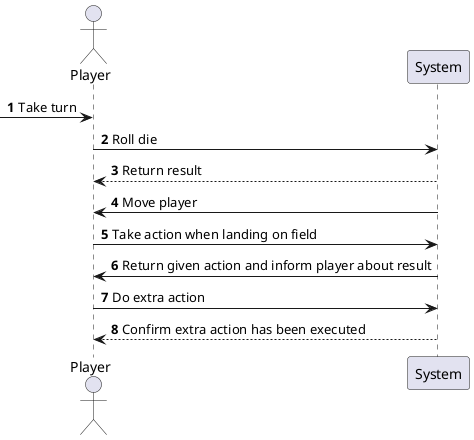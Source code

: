 @startuml
'https://plantuml.com/sequence-diagram

autonumber
actor Player
->Player: Take turn
Player->System: Roll die
Player<--System: Return result
Player<-System: Move player
Player->System: Take action when landing on field
Player<-System: Return given action and inform player about result
Player-> System: Do extra action
Player<-- System: Confirm extra action has been executed


@enduml
